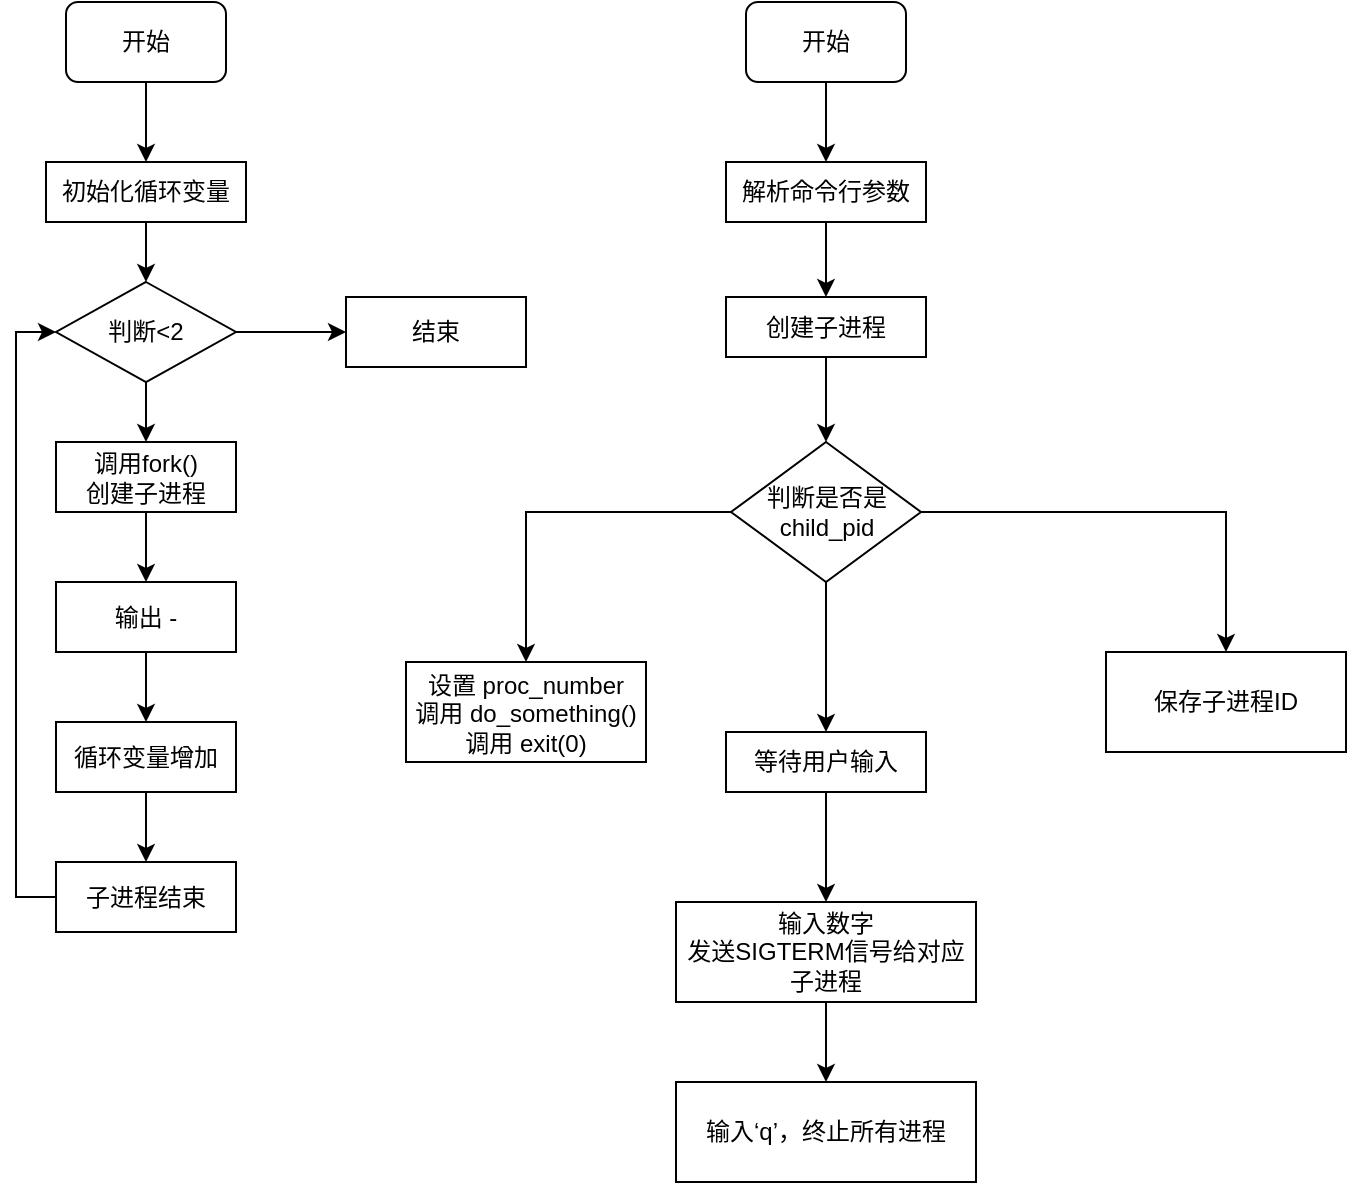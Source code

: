 <mxfile version="24.7.16">
  <diagram name="Page-1" id="2YBvvXClWsGukQMizWep">
    <mxGraphModel dx="1221" dy="645" grid="1" gridSize="10" guides="1" tooltips="1" connect="1" arrows="1" fold="1" page="1" pageScale="1" pageWidth="850" pageHeight="1100" math="0" shadow="0">
      <root>
        <mxCell id="0" />
        <mxCell id="1" parent="0" />
        <mxCell id="dE917H4lEQWo411nkI_d-6" style="edgeStyle=orthogonalEdgeStyle;rounded=0;orthogonalLoop=1;jettySize=auto;html=1;exitX=0.5;exitY=1;exitDx=0;exitDy=0;entryX=0.5;entryY=0;entryDx=0;entryDy=0;" edge="1" parent="1" source="dE917H4lEQWo411nkI_d-1" target="dE917H4lEQWo411nkI_d-2">
          <mxGeometry relative="1" as="geometry" />
        </mxCell>
        <mxCell id="dE917H4lEQWo411nkI_d-1" value="开始" style="rounded=1;whiteSpace=wrap;html=1;" vertex="1" parent="1">
          <mxGeometry x="80" y="40" width="80" height="40" as="geometry" />
        </mxCell>
        <mxCell id="dE917H4lEQWo411nkI_d-7" style="edgeStyle=orthogonalEdgeStyle;rounded=0;orthogonalLoop=1;jettySize=auto;html=1;exitX=0.5;exitY=1;exitDx=0;exitDy=0;entryX=0.5;entryY=0;entryDx=0;entryDy=0;" edge="1" parent="1" source="dE917H4lEQWo411nkI_d-2" target="dE917H4lEQWo411nkI_d-3">
          <mxGeometry relative="1" as="geometry" />
        </mxCell>
        <mxCell id="dE917H4lEQWo411nkI_d-2" value="初始化循环变量" style="rounded=0;whiteSpace=wrap;html=1;" vertex="1" parent="1">
          <mxGeometry x="70" y="120" width="100" height="30" as="geometry" />
        </mxCell>
        <mxCell id="dE917H4lEQWo411nkI_d-5" style="edgeStyle=orthogonalEdgeStyle;rounded=0;orthogonalLoop=1;jettySize=auto;html=1;exitX=1;exitY=0.5;exitDx=0;exitDy=0;entryX=0;entryY=0.5;entryDx=0;entryDy=0;" edge="1" parent="1" source="dE917H4lEQWo411nkI_d-3" target="dE917H4lEQWo411nkI_d-4">
          <mxGeometry relative="1" as="geometry" />
        </mxCell>
        <mxCell id="dE917H4lEQWo411nkI_d-10" style="edgeStyle=orthogonalEdgeStyle;rounded=0;orthogonalLoop=1;jettySize=auto;html=1;exitX=0.5;exitY=1;exitDx=0;exitDy=0;entryX=0.5;entryY=0;entryDx=0;entryDy=0;" edge="1" parent="1" source="dE917H4lEQWo411nkI_d-3" target="dE917H4lEQWo411nkI_d-8">
          <mxGeometry relative="1" as="geometry" />
        </mxCell>
        <mxCell id="dE917H4lEQWo411nkI_d-3" value="判断&amp;lt;2" style="rhombus;whiteSpace=wrap;html=1;" vertex="1" parent="1">
          <mxGeometry x="75" y="180" width="90" height="50" as="geometry" />
        </mxCell>
        <mxCell id="dE917H4lEQWo411nkI_d-4" value="结束" style="rounded=0;whiteSpace=wrap;html=1;" vertex="1" parent="1">
          <mxGeometry x="220" y="187.5" width="90" height="35" as="geometry" />
        </mxCell>
        <mxCell id="dE917H4lEQWo411nkI_d-20" style="edgeStyle=orthogonalEdgeStyle;rounded=0;orthogonalLoop=1;jettySize=auto;html=1;exitX=0.5;exitY=1;exitDx=0;exitDy=0;entryX=0.5;entryY=0;entryDx=0;entryDy=0;" edge="1" parent="1" source="dE917H4lEQWo411nkI_d-8" target="dE917H4lEQWo411nkI_d-13">
          <mxGeometry relative="1" as="geometry" />
        </mxCell>
        <mxCell id="dE917H4lEQWo411nkI_d-8" value="调用fork()&lt;div&gt;创建子进程&lt;/div&gt;" style="rounded=0;whiteSpace=wrap;html=1;" vertex="1" parent="1">
          <mxGeometry x="75" y="260" width="90" height="35" as="geometry" />
        </mxCell>
        <mxCell id="dE917H4lEQWo411nkI_d-21" style="edgeStyle=orthogonalEdgeStyle;rounded=0;orthogonalLoop=1;jettySize=auto;html=1;exitX=0.5;exitY=1;exitDx=0;exitDy=0;entryX=0.5;entryY=0;entryDx=0;entryDy=0;" edge="1" parent="1" source="dE917H4lEQWo411nkI_d-13" target="dE917H4lEQWo411nkI_d-15">
          <mxGeometry relative="1" as="geometry" />
        </mxCell>
        <mxCell id="dE917H4lEQWo411nkI_d-13" value="输出 -" style="rounded=0;whiteSpace=wrap;html=1;" vertex="1" parent="1">
          <mxGeometry x="75" y="330" width="90" height="35" as="geometry" />
        </mxCell>
        <mxCell id="dE917H4lEQWo411nkI_d-22" style="edgeStyle=orthogonalEdgeStyle;rounded=0;orthogonalLoop=1;jettySize=auto;html=1;exitX=0.5;exitY=1;exitDx=0;exitDy=0;entryX=0.5;entryY=0;entryDx=0;entryDy=0;" edge="1" parent="1" source="dE917H4lEQWo411nkI_d-15" target="dE917H4lEQWo411nkI_d-18">
          <mxGeometry relative="1" as="geometry" />
        </mxCell>
        <mxCell id="dE917H4lEQWo411nkI_d-15" value="循环变量增加" style="rounded=0;whiteSpace=wrap;html=1;" vertex="1" parent="1">
          <mxGeometry x="75" y="400" width="90" height="35" as="geometry" />
        </mxCell>
        <mxCell id="dE917H4lEQWo411nkI_d-19" style="edgeStyle=orthogonalEdgeStyle;rounded=0;orthogonalLoop=1;jettySize=auto;html=1;exitX=0;exitY=0.5;exitDx=0;exitDy=0;entryX=0;entryY=0.5;entryDx=0;entryDy=0;" edge="1" parent="1" source="dE917H4lEQWo411nkI_d-18" target="dE917H4lEQWo411nkI_d-3">
          <mxGeometry relative="1" as="geometry" />
        </mxCell>
        <mxCell id="dE917H4lEQWo411nkI_d-18" value="子进程结束" style="rounded=0;whiteSpace=wrap;html=1;" vertex="1" parent="1">
          <mxGeometry x="75" y="470" width="90" height="35" as="geometry" />
        </mxCell>
        <mxCell id="dE917H4lEQWo411nkI_d-38" style="edgeStyle=orthogonalEdgeStyle;rounded=0;orthogonalLoop=1;jettySize=auto;html=1;exitX=0.5;exitY=1;exitDx=0;exitDy=0;entryX=0.5;entryY=0;entryDx=0;entryDy=0;" edge="1" parent="1" source="dE917H4lEQWo411nkI_d-23" target="dE917H4lEQWo411nkI_d-24">
          <mxGeometry relative="1" as="geometry" />
        </mxCell>
        <mxCell id="dE917H4lEQWo411nkI_d-23" value="开始" style="rounded=1;whiteSpace=wrap;html=1;" vertex="1" parent="1">
          <mxGeometry x="420" y="40" width="80" height="40" as="geometry" />
        </mxCell>
        <mxCell id="dE917H4lEQWo411nkI_d-39" style="edgeStyle=orthogonalEdgeStyle;rounded=0;orthogonalLoop=1;jettySize=auto;html=1;exitX=0.5;exitY=1;exitDx=0;exitDy=0;entryX=0.5;entryY=0;entryDx=0;entryDy=0;" edge="1" parent="1" source="dE917H4lEQWo411nkI_d-24" target="dE917H4lEQWo411nkI_d-27">
          <mxGeometry relative="1" as="geometry" />
        </mxCell>
        <mxCell id="dE917H4lEQWo411nkI_d-24" value="解析命令行参数" style="rounded=0;whiteSpace=wrap;html=1;" vertex="1" parent="1">
          <mxGeometry x="410" y="120" width="100" height="30" as="geometry" />
        </mxCell>
        <mxCell id="dE917H4lEQWo411nkI_d-40" style="edgeStyle=orthogonalEdgeStyle;rounded=0;orthogonalLoop=1;jettySize=auto;html=1;exitX=0.5;exitY=1;exitDx=0;exitDy=0;entryX=0.5;entryY=0;entryDx=0;entryDy=0;" edge="1" parent="1" source="dE917H4lEQWo411nkI_d-27" target="dE917H4lEQWo411nkI_d-29">
          <mxGeometry relative="1" as="geometry" />
        </mxCell>
        <mxCell id="dE917H4lEQWo411nkI_d-27" value="创建子进程" style="rounded=0;whiteSpace=wrap;html=1;" vertex="1" parent="1">
          <mxGeometry x="410" y="187.5" width="100" height="30" as="geometry" />
        </mxCell>
        <mxCell id="dE917H4lEQWo411nkI_d-28" value="&lt;div&gt;&lt;span style=&quot;background-color: initial;&quot;&gt;设置 proc_number&lt;/span&gt;&lt;/div&gt;&lt;div&gt;调用 do_something()&lt;/div&gt;&lt;div&gt;&lt;span style=&quot;background-color: initial;&quot;&gt;调用 exit(0)&lt;/span&gt;&lt;/div&gt;" style="rounded=0;whiteSpace=wrap;html=1;strokeWidth=1;spacingTop=8;spacingBottom=6;" vertex="1" parent="1">
          <mxGeometry x="250" y="370" width="120" height="50" as="geometry" />
        </mxCell>
        <mxCell id="dE917H4lEQWo411nkI_d-35" style="edgeStyle=orthogonalEdgeStyle;rounded=0;orthogonalLoop=1;jettySize=auto;html=1;exitX=0;exitY=0.5;exitDx=0;exitDy=0;entryX=0.5;entryY=0;entryDx=0;entryDy=0;" edge="1" parent="1" source="dE917H4lEQWo411nkI_d-29" target="dE917H4lEQWo411nkI_d-28">
          <mxGeometry relative="1" as="geometry" />
        </mxCell>
        <mxCell id="dE917H4lEQWo411nkI_d-36" style="edgeStyle=orthogonalEdgeStyle;rounded=0;orthogonalLoop=1;jettySize=auto;html=1;exitX=1;exitY=0.5;exitDx=0;exitDy=0;entryX=0.5;entryY=0;entryDx=0;entryDy=0;" edge="1" parent="1" source="dE917H4lEQWo411nkI_d-29" target="dE917H4lEQWo411nkI_d-31">
          <mxGeometry relative="1" as="geometry" />
        </mxCell>
        <mxCell id="dE917H4lEQWo411nkI_d-41" style="edgeStyle=orthogonalEdgeStyle;rounded=0;orthogonalLoop=1;jettySize=auto;html=1;exitX=0.5;exitY=1;exitDx=0;exitDy=0;entryX=0.5;entryY=0;entryDx=0;entryDy=0;" edge="1" parent="1" source="dE917H4lEQWo411nkI_d-29" target="dE917H4lEQWo411nkI_d-37">
          <mxGeometry relative="1" as="geometry" />
        </mxCell>
        <mxCell id="dE917H4lEQWo411nkI_d-29" value="判断是否是child_pid" style="rhombus;whiteSpace=wrap;html=1;" vertex="1" parent="1">
          <mxGeometry x="412.5" y="260" width="95" height="70" as="geometry" />
        </mxCell>
        <mxCell id="dE917H4lEQWo411nkI_d-31" value="保存子进程ID" style="rounded=0;whiteSpace=wrap;html=1;" vertex="1" parent="1">
          <mxGeometry x="600" y="365" width="120" height="50" as="geometry" />
        </mxCell>
        <mxCell id="dE917H4lEQWo411nkI_d-45" style="edgeStyle=orthogonalEdgeStyle;rounded=0;orthogonalLoop=1;jettySize=auto;html=1;exitX=0.5;exitY=1;exitDx=0;exitDy=0;entryX=0.5;entryY=0;entryDx=0;entryDy=0;" edge="1" parent="1" source="dE917H4lEQWo411nkI_d-37" target="dE917H4lEQWo411nkI_d-44">
          <mxGeometry relative="1" as="geometry" />
        </mxCell>
        <mxCell id="dE917H4lEQWo411nkI_d-37" value="等待用户输入" style="rounded=0;whiteSpace=wrap;html=1;" vertex="1" parent="1">
          <mxGeometry x="410" y="405" width="100" height="30" as="geometry" />
        </mxCell>
        <mxCell id="dE917H4lEQWo411nkI_d-47" style="edgeStyle=orthogonalEdgeStyle;rounded=0;orthogonalLoop=1;jettySize=auto;html=1;exitX=0.5;exitY=1;exitDx=0;exitDy=0;entryX=0.5;entryY=0;entryDx=0;entryDy=0;" edge="1" parent="1" source="dE917H4lEQWo411nkI_d-44" target="dE917H4lEQWo411nkI_d-46">
          <mxGeometry relative="1" as="geometry" />
        </mxCell>
        <mxCell id="dE917H4lEQWo411nkI_d-44" value="输入数字&lt;div&gt;发送SIGTERM信号给对应子进程&lt;/div&gt;" style="rounded=0;whiteSpace=wrap;html=1;" vertex="1" parent="1">
          <mxGeometry x="385" y="490" width="150" height="50" as="geometry" />
        </mxCell>
        <mxCell id="dE917H4lEQWo411nkI_d-46" value="输入‘q’，终止所有进程" style="rounded=0;whiteSpace=wrap;html=1;" vertex="1" parent="1">
          <mxGeometry x="385" y="580" width="150" height="50" as="geometry" />
        </mxCell>
      </root>
    </mxGraphModel>
  </diagram>
</mxfile>
